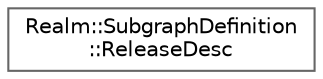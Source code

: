 digraph "Graphical Class Hierarchy"
{
 // LATEX_PDF_SIZE
  bgcolor="transparent";
  edge [fontname=Helvetica,fontsize=10,labelfontname=Helvetica,labelfontsize=10];
  node [fontname=Helvetica,fontsize=10,shape=box,height=0.2,width=0.4];
  rankdir="LR";
  Node0 [id="Node000000",label="Realm::SubgraphDefinition\l::ReleaseDesc",height=0.2,width=0.4,color="grey40", fillcolor="white", style="filled",URL="$structRealm_1_1SubgraphDefinition_1_1ReleaseDesc.html",tooltip=" "];
}
